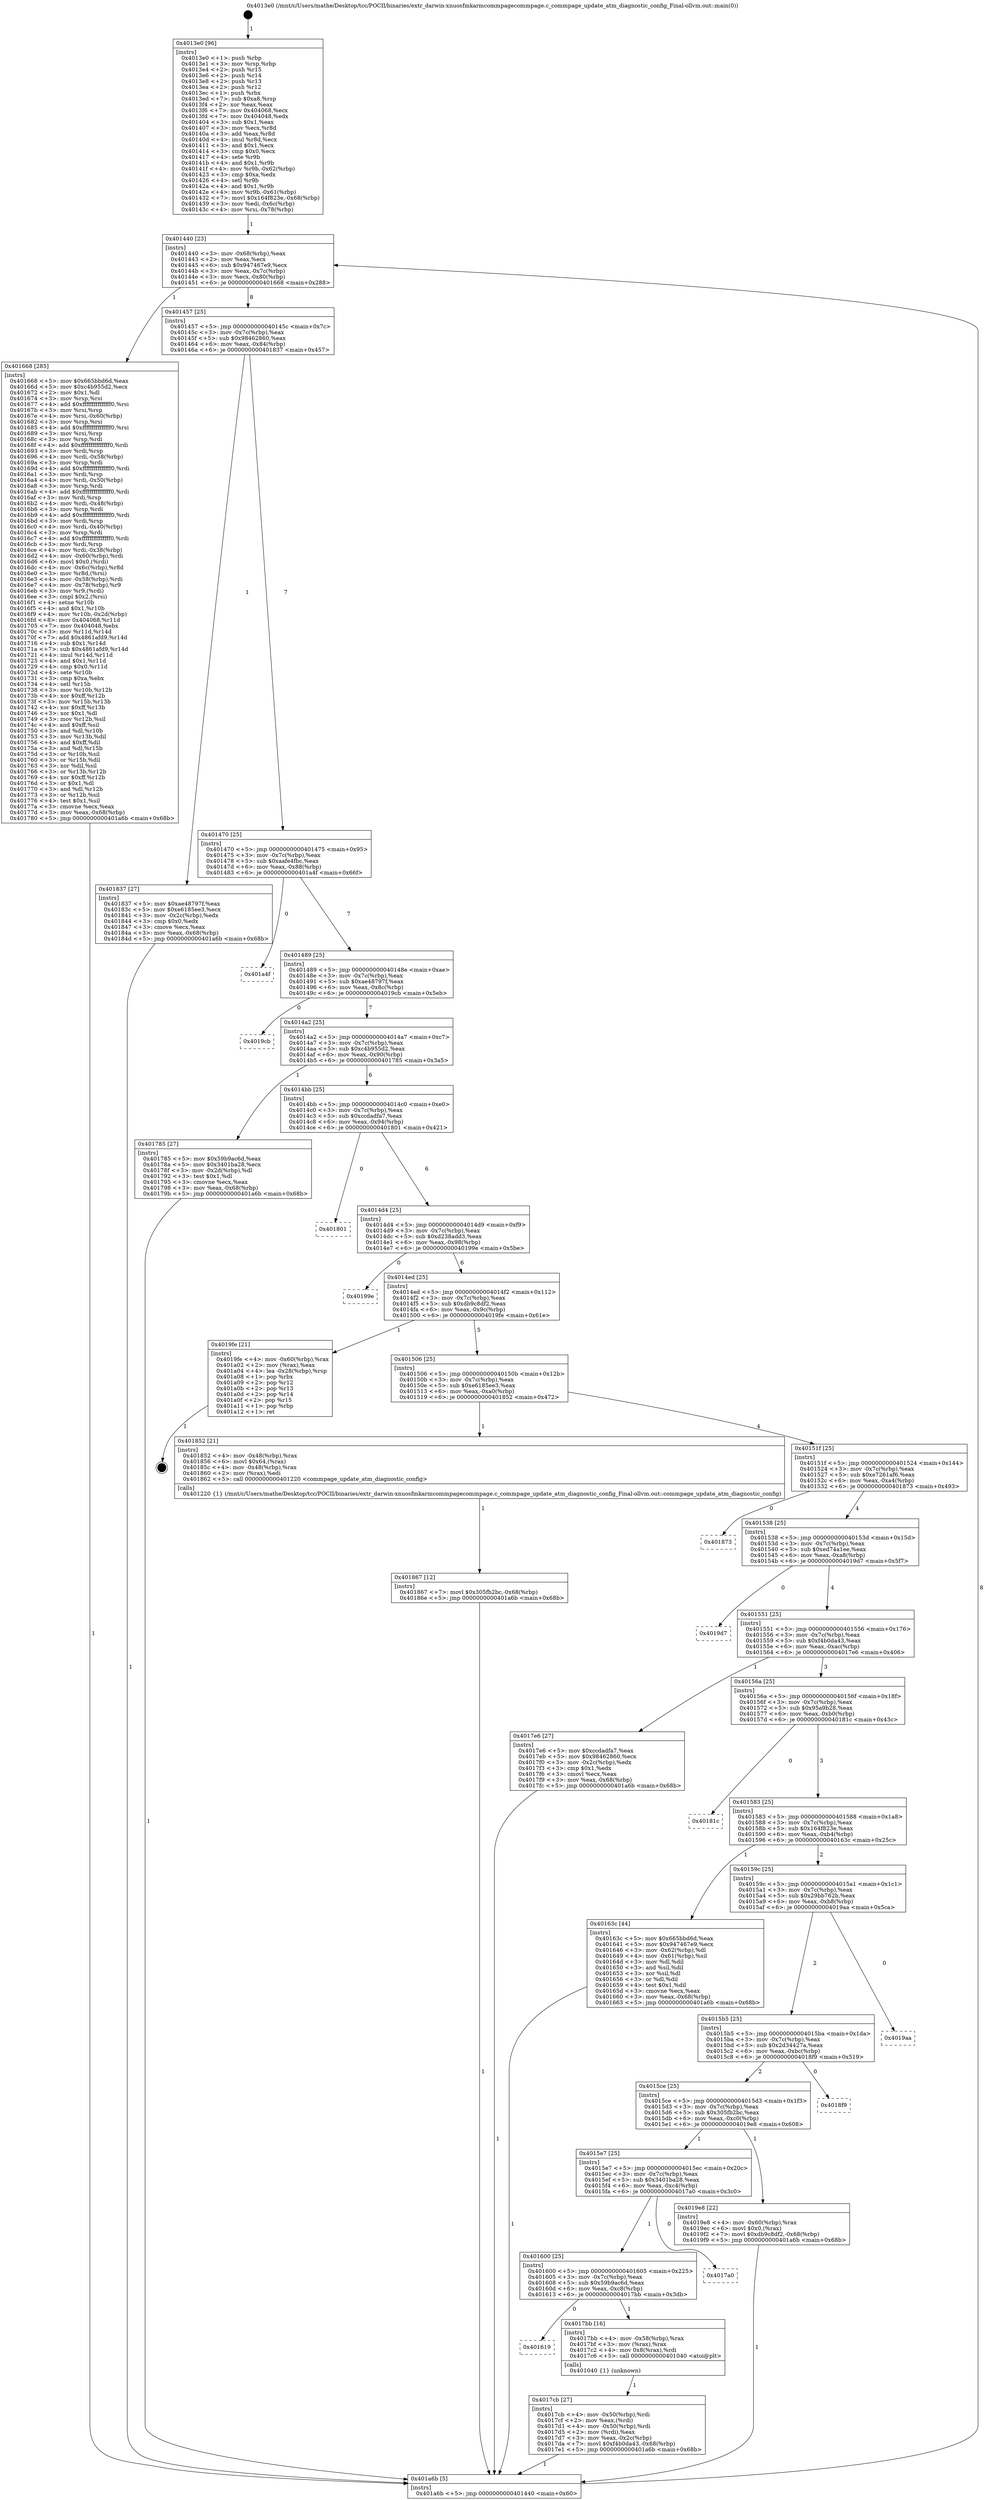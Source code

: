 digraph "0x4013e0" {
  label = "0x4013e0 (/mnt/c/Users/mathe/Desktop/tcc/POCII/binaries/extr_darwin-xnuosfmkarmcommpagecommpage.c_commpage_update_atm_diagnostic_config_Final-ollvm.out::main(0))"
  labelloc = "t"
  node[shape=record]

  Entry [label="",width=0.3,height=0.3,shape=circle,fillcolor=black,style=filled]
  "0x401440" [label="{
     0x401440 [23]\l
     | [instrs]\l
     &nbsp;&nbsp;0x401440 \<+3\>: mov -0x68(%rbp),%eax\l
     &nbsp;&nbsp;0x401443 \<+2\>: mov %eax,%ecx\l
     &nbsp;&nbsp;0x401445 \<+6\>: sub $0x947467e9,%ecx\l
     &nbsp;&nbsp;0x40144b \<+3\>: mov %eax,-0x7c(%rbp)\l
     &nbsp;&nbsp;0x40144e \<+3\>: mov %ecx,-0x80(%rbp)\l
     &nbsp;&nbsp;0x401451 \<+6\>: je 0000000000401668 \<main+0x288\>\l
  }"]
  "0x401668" [label="{
     0x401668 [285]\l
     | [instrs]\l
     &nbsp;&nbsp;0x401668 \<+5\>: mov $0x665bbd6d,%eax\l
     &nbsp;&nbsp;0x40166d \<+5\>: mov $0xc4b955d2,%ecx\l
     &nbsp;&nbsp;0x401672 \<+2\>: mov $0x1,%dl\l
     &nbsp;&nbsp;0x401674 \<+3\>: mov %rsp,%rsi\l
     &nbsp;&nbsp;0x401677 \<+4\>: add $0xfffffffffffffff0,%rsi\l
     &nbsp;&nbsp;0x40167b \<+3\>: mov %rsi,%rsp\l
     &nbsp;&nbsp;0x40167e \<+4\>: mov %rsi,-0x60(%rbp)\l
     &nbsp;&nbsp;0x401682 \<+3\>: mov %rsp,%rsi\l
     &nbsp;&nbsp;0x401685 \<+4\>: add $0xfffffffffffffff0,%rsi\l
     &nbsp;&nbsp;0x401689 \<+3\>: mov %rsi,%rsp\l
     &nbsp;&nbsp;0x40168c \<+3\>: mov %rsp,%rdi\l
     &nbsp;&nbsp;0x40168f \<+4\>: add $0xfffffffffffffff0,%rdi\l
     &nbsp;&nbsp;0x401693 \<+3\>: mov %rdi,%rsp\l
     &nbsp;&nbsp;0x401696 \<+4\>: mov %rdi,-0x58(%rbp)\l
     &nbsp;&nbsp;0x40169a \<+3\>: mov %rsp,%rdi\l
     &nbsp;&nbsp;0x40169d \<+4\>: add $0xfffffffffffffff0,%rdi\l
     &nbsp;&nbsp;0x4016a1 \<+3\>: mov %rdi,%rsp\l
     &nbsp;&nbsp;0x4016a4 \<+4\>: mov %rdi,-0x50(%rbp)\l
     &nbsp;&nbsp;0x4016a8 \<+3\>: mov %rsp,%rdi\l
     &nbsp;&nbsp;0x4016ab \<+4\>: add $0xfffffffffffffff0,%rdi\l
     &nbsp;&nbsp;0x4016af \<+3\>: mov %rdi,%rsp\l
     &nbsp;&nbsp;0x4016b2 \<+4\>: mov %rdi,-0x48(%rbp)\l
     &nbsp;&nbsp;0x4016b6 \<+3\>: mov %rsp,%rdi\l
     &nbsp;&nbsp;0x4016b9 \<+4\>: add $0xfffffffffffffff0,%rdi\l
     &nbsp;&nbsp;0x4016bd \<+3\>: mov %rdi,%rsp\l
     &nbsp;&nbsp;0x4016c0 \<+4\>: mov %rdi,-0x40(%rbp)\l
     &nbsp;&nbsp;0x4016c4 \<+3\>: mov %rsp,%rdi\l
     &nbsp;&nbsp;0x4016c7 \<+4\>: add $0xfffffffffffffff0,%rdi\l
     &nbsp;&nbsp;0x4016cb \<+3\>: mov %rdi,%rsp\l
     &nbsp;&nbsp;0x4016ce \<+4\>: mov %rdi,-0x38(%rbp)\l
     &nbsp;&nbsp;0x4016d2 \<+4\>: mov -0x60(%rbp),%rdi\l
     &nbsp;&nbsp;0x4016d6 \<+6\>: movl $0x0,(%rdi)\l
     &nbsp;&nbsp;0x4016dc \<+4\>: mov -0x6c(%rbp),%r8d\l
     &nbsp;&nbsp;0x4016e0 \<+3\>: mov %r8d,(%rsi)\l
     &nbsp;&nbsp;0x4016e3 \<+4\>: mov -0x58(%rbp),%rdi\l
     &nbsp;&nbsp;0x4016e7 \<+4\>: mov -0x78(%rbp),%r9\l
     &nbsp;&nbsp;0x4016eb \<+3\>: mov %r9,(%rdi)\l
     &nbsp;&nbsp;0x4016ee \<+3\>: cmpl $0x2,(%rsi)\l
     &nbsp;&nbsp;0x4016f1 \<+4\>: setne %r10b\l
     &nbsp;&nbsp;0x4016f5 \<+4\>: and $0x1,%r10b\l
     &nbsp;&nbsp;0x4016f9 \<+4\>: mov %r10b,-0x2d(%rbp)\l
     &nbsp;&nbsp;0x4016fd \<+8\>: mov 0x404068,%r11d\l
     &nbsp;&nbsp;0x401705 \<+7\>: mov 0x404048,%ebx\l
     &nbsp;&nbsp;0x40170c \<+3\>: mov %r11d,%r14d\l
     &nbsp;&nbsp;0x40170f \<+7\>: add $0x4861afd9,%r14d\l
     &nbsp;&nbsp;0x401716 \<+4\>: sub $0x1,%r14d\l
     &nbsp;&nbsp;0x40171a \<+7\>: sub $0x4861afd9,%r14d\l
     &nbsp;&nbsp;0x401721 \<+4\>: imul %r14d,%r11d\l
     &nbsp;&nbsp;0x401725 \<+4\>: and $0x1,%r11d\l
     &nbsp;&nbsp;0x401729 \<+4\>: cmp $0x0,%r11d\l
     &nbsp;&nbsp;0x40172d \<+4\>: sete %r10b\l
     &nbsp;&nbsp;0x401731 \<+3\>: cmp $0xa,%ebx\l
     &nbsp;&nbsp;0x401734 \<+4\>: setl %r15b\l
     &nbsp;&nbsp;0x401738 \<+3\>: mov %r10b,%r12b\l
     &nbsp;&nbsp;0x40173b \<+4\>: xor $0xff,%r12b\l
     &nbsp;&nbsp;0x40173f \<+3\>: mov %r15b,%r13b\l
     &nbsp;&nbsp;0x401742 \<+4\>: xor $0xff,%r13b\l
     &nbsp;&nbsp;0x401746 \<+3\>: xor $0x1,%dl\l
     &nbsp;&nbsp;0x401749 \<+3\>: mov %r12b,%sil\l
     &nbsp;&nbsp;0x40174c \<+4\>: and $0xff,%sil\l
     &nbsp;&nbsp;0x401750 \<+3\>: and %dl,%r10b\l
     &nbsp;&nbsp;0x401753 \<+3\>: mov %r13b,%dil\l
     &nbsp;&nbsp;0x401756 \<+4\>: and $0xff,%dil\l
     &nbsp;&nbsp;0x40175a \<+3\>: and %dl,%r15b\l
     &nbsp;&nbsp;0x40175d \<+3\>: or %r10b,%sil\l
     &nbsp;&nbsp;0x401760 \<+3\>: or %r15b,%dil\l
     &nbsp;&nbsp;0x401763 \<+3\>: xor %dil,%sil\l
     &nbsp;&nbsp;0x401766 \<+3\>: or %r13b,%r12b\l
     &nbsp;&nbsp;0x401769 \<+4\>: xor $0xff,%r12b\l
     &nbsp;&nbsp;0x40176d \<+3\>: or $0x1,%dl\l
     &nbsp;&nbsp;0x401770 \<+3\>: and %dl,%r12b\l
     &nbsp;&nbsp;0x401773 \<+3\>: or %r12b,%sil\l
     &nbsp;&nbsp;0x401776 \<+4\>: test $0x1,%sil\l
     &nbsp;&nbsp;0x40177a \<+3\>: cmovne %ecx,%eax\l
     &nbsp;&nbsp;0x40177d \<+3\>: mov %eax,-0x68(%rbp)\l
     &nbsp;&nbsp;0x401780 \<+5\>: jmp 0000000000401a6b \<main+0x68b\>\l
  }"]
  "0x401457" [label="{
     0x401457 [25]\l
     | [instrs]\l
     &nbsp;&nbsp;0x401457 \<+5\>: jmp 000000000040145c \<main+0x7c\>\l
     &nbsp;&nbsp;0x40145c \<+3\>: mov -0x7c(%rbp),%eax\l
     &nbsp;&nbsp;0x40145f \<+5\>: sub $0x98462860,%eax\l
     &nbsp;&nbsp;0x401464 \<+6\>: mov %eax,-0x84(%rbp)\l
     &nbsp;&nbsp;0x40146a \<+6\>: je 0000000000401837 \<main+0x457\>\l
  }"]
  Exit [label="",width=0.3,height=0.3,shape=circle,fillcolor=black,style=filled,peripheries=2]
  "0x401837" [label="{
     0x401837 [27]\l
     | [instrs]\l
     &nbsp;&nbsp;0x401837 \<+5\>: mov $0xae48797f,%eax\l
     &nbsp;&nbsp;0x40183c \<+5\>: mov $0xe6185ee3,%ecx\l
     &nbsp;&nbsp;0x401841 \<+3\>: mov -0x2c(%rbp),%edx\l
     &nbsp;&nbsp;0x401844 \<+3\>: cmp $0x0,%edx\l
     &nbsp;&nbsp;0x401847 \<+3\>: cmove %ecx,%eax\l
     &nbsp;&nbsp;0x40184a \<+3\>: mov %eax,-0x68(%rbp)\l
     &nbsp;&nbsp;0x40184d \<+5\>: jmp 0000000000401a6b \<main+0x68b\>\l
  }"]
  "0x401470" [label="{
     0x401470 [25]\l
     | [instrs]\l
     &nbsp;&nbsp;0x401470 \<+5\>: jmp 0000000000401475 \<main+0x95\>\l
     &nbsp;&nbsp;0x401475 \<+3\>: mov -0x7c(%rbp),%eax\l
     &nbsp;&nbsp;0x401478 \<+5\>: sub $0xaafe4fbc,%eax\l
     &nbsp;&nbsp;0x40147d \<+6\>: mov %eax,-0x88(%rbp)\l
     &nbsp;&nbsp;0x401483 \<+6\>: je 0000000000401a4f \<main+0x66f\>\l
  }"]
  "0x401867" [label="{
     0x401867 [12]\l
     | [instrs]\l
     &nbsp;&nbsp;0x401867 \<+7\>: movl $0x305fb2bc,-0x68(%rbp)\l
     &nbsp;&nbsp;0x40186e \<+5\>: jmp 0000000000401a6b \<main+0x68b\>\l
  }"]
  "0x401a4f" [label="{
     0x401a4f\l
  }", style=dashed]
  "0x401489" [label="{
     0x401489 [25]\l
     | [instrs]\l
     &nbsp;&nbsp;0x401489 \<+5\>: jmp 000000000040148e \<main+0xae\>\l
     &nbsp;&nbsp;0x40148e \<+3\>: mov -0x7c(%rbp),%eax\l
     &nbsp;&nbsp;0x401491 \<+5\>: sub $0xae48797f,%eax\l
     &nbsp;&nbsp;0x401496 \<+6\>: mov %eax,-0x8c(%rbp)\l
     &nbsp;&nbsp;0x40149c \<+6\>: je 00000000004019cb \<main+0x5eb\>\l
  }"]
  "0x4017cb" [label="{
     0x4017cb [27]\l
     | [instrs]\l
     &nbsp;&nbsp;0x4017cb \<+4\>: mov -0x50(%rbp),%rdi\l
     &nbsp;&nbsp;0x4017cf \<+2\>: mov %eax,(%rdi)\l
     &nbsp;&nbsp;0x4017d1 \<+4\>: mov -0x50(%rbp),%rdi\l
     &nbsp;&nbsp;0x4017d5 \<+2\>: mov (%rdi),%eax\l
     &nbsp;&nbsp;0x4017d7 \<+3\>: mov %eax,-0x2c(%rbp)\l
     &nbsp;&nbsp;0x4017da \<+7\>: movl $0xf4b0da43,-0x68(%rbp)\l
     &nbsp;&nbsp;0x4017e1 \<+5\>: jmp 0000000000401a6b \<main+0x68b\>\l
  }"]
  "0x4019cb" [label="{
     0x4019cb\l
  }", style=dashed]
  "0x4014a2" [label="{
     0x4014a2 [25]\l
     | [instrs]\l
     &nbsp;&nbsp;0x4014a2 \<+5\>: jmp 00000000004014a7 \<main+0xc7\>\l
     &nbsp;&nbsp;0x4014a7 \<+3\>: mov -0x7c(%rbp),%eax\l
     &nbsp;&nbsp;0x4014aa \<+5\>: sub $0xc4b955d2,%eax\l
     &nbsp;&nbsp;0x4014af \<+6\>: mov %eax,-0x90(%rbp)\l
     &nbsp;&nbsp;0x4014b5 \<+6\>: je 0000000000401785 \<main+0x3a5\>\l
  }"]
  "0x401619" [label="{
     0x401619\l
  }", style=dashed]
  "0x401785" [label="{
     0x401785 [27]\l
     | [instrs]\l
     &nbsp;&nbsp;0x401785 \<+5\>: mov $0x59b9ac6d,%eax\l
     &nbsp;&nbsp;0x40178a \<+5\>: mov $0x3401ba28,%ecx\l
     &nbsp;&nbsp;0x40178f \<+3\>: mov -0x2d(%rbp),%dl\l
     &nbsp;&nbsp;0x401792 \<+3\>: test $0x1,%dl\l
     &nbsp;&nbsp;0x401795 \<+3\>: cmovne %ecx,%eax\l
     &nbsp;&nbsp;0x401798 \<+3\>: mov %eax,-0x68(%rbp)\l
     &nbsp;&nbsp;0x40179b \<+5\>: jmp 0000000000401a6b \<main+0x68b\>\l
  }"]
  "0x4014bb" [label="{
     0x4014bb [25]\l
     | [instrs]\l
     &nbsp;&nbsp;0x4014bb \<+5\>: jmp 00000000004014c0 \<main+0xe0\>\l
     &nbsp;&nbsp;0x4014c0 \<+3\>: mov -0x7c(%rbp),%eax\l
     &nbsp;&nbsp;0x4014c3 \<+5\>: sub $0xccdadfa7,%eax\l
     &nbsp;&nbsp;0x4014c8 \<+6\>: mov %eax,-0x94(%rbp)\l
     &nbsp;&nbsp;0x4014ce \<+6\>: je 0000000000401801 \<main+0x421\>\l
  }"]
  "0x4017bb" [label="{
     0x4017bb [16]\l
     | [instrs]\l
     &nbsp;&nbsp;0x4017bb \<+4\>: mov -0x58(%rbp),%rax\l
     &nbsp;&nbsp;0x4017bf \<+3\>: mov (%rax),%rax\l
     &nbsp;&nbsp;0x4017c2 \<+4\>: mov 0x8(%rax),%rdi\l
     &nbsp;&nbsp;0x4017c6 \<+5\>: call 0000000000401040 \<atoi@plt\>\l
     | [calls]\l
     &nbsp;&nbsp;0x401040 \{1\} (unknown)\l
  }"]
  "0x401801" [label="{
     0x401801\l
  }", style=dashed]
  "0x4014d4" [label="{
     0x4014d4 [25]\l
     | [instrs]\l
     &nbsp;&nbsp;0x4014d4 \<+5\>: jmp 00000000004014d9 \<main+0xf9\>\l
     &nbsp;&nbsp;0x4014d9 \<+3\>: mov -0x7c(%rbp),%eax\l
     &nbsp;&nbsp;0x4014dc \<+5\>: sub $0xd238add3,%eax\l
     &nbsp;&nbsp;0x4014e1 \<+6\>: mov %eax,-0x98(%rbp)\l
     &nbsp;&nbsp;0x4014e7 \<+6\>: je 000000000040199e \<main+0x5be\>\l
  }"]
  "0x401600" [label="{
     0x401600 [25]\l
     | [instrs]\l
     &nbsp;&nbsp;0x401600 \<+5\>: jmp 0000000000401605 \<main+0x225\>\l
     &nbsp;&nbsp;0x401605 \<+3\>: mov -0x7c(%rbp),%eax\l
     &nbsp;&nbsp;0x401608 \<+5\>: sub $0x59b9ac6d,%eax\l
     &nbsp;&nbsp;0x40160d \<+6\>: mov %eax,-0xc8(%rbp)\l
     &nbsp;&nbsp;0x401613 \<+6\>: je 00000000004017bb \<main+0x3db\>\l
  }"]
  "0x40199e" [label="{
     0x40199e\l
  }", style=dashed]
  "0x4014ed" [label="{
     0x4014ed [25]\l
     | [instrs]\l
     &nbsp;&nbsp;0x4014ed \<+5\>: jmp 00000000004014f2 \<main+0x112\>\l
     &nbsp;&nbsp;0x4014f2 \<+3\>: mov -0x7c(%rbp),%eax\l
     &nbsp;&nbsp;0x4014f5 \<+5\>: sub $0xdb9c8df2,%eax\l
     &nbsp;&nbsp;0x4014fa \<+6\>: mov %eax,-0x9c(%rbp)\l
     &nbsp;&nbsp;0x401500 \<+6\>: je 00000000004019fe \<main+0x61e\>\l
  }"]
  "0x4017a0" [label="{
     0x4017a0\l
  }", style=dashed]
  "0x4019fe" [label="{
     0x4019fe [21]\l
     | [instrs]\l
     &nbsp;&nbsp;0x4019fe \<+4\>: mov -0x60(%rbp),%rax\l
     &nbsp;&nbsp;0x401a02 \<+2\>: mov (%rax),%eax\l
     &nbsp;&nbsp;0x401a04 \<+4\>: lea -0x28(%rbp),%rsp\l
     &nbsp;&nbsp;0x401a08 \<+1\>: pop %rbx\l
     &nbsp;&nbsp;0x401a09 \<+2\>: pop %r12\l
     &nbsp;&nbsp;0x401a0b \<+2\>: pop %r13\l
     &nbsp;&nbsp;0x401a0d \<+2\>: pop %r14\l
     &nbsp;&nbsp;0x401a0f \<+2\>: pop %r15\l
     &nbsp;&nbsp;0x401a11 \<+1\>: pop %rbp\l
     &nbsp;&nbsp;0x401a12 \<+1\>: ret\l
  }"]
  "0x401506" [label="{
     0x401506 [25]\l
     | [instrs]\l
     &nbsp;&nbsp;0x401506 \<+5\>: jmp 000000000040150b \<main+0x12b\>\l
     &nbsp;&nbsp;0x40150b \<+3\>: mov -0x7c(%rbp),%eax\l
     &nbsp;&nbsp;0x40150e \<+5\>: sub $0xe6185ee3,%eax\l
     &nbsp;&nbsp;0x401513 \<+6\>: mov %eax,-0xa0(%rbp)\l
     &nbsp;&nbsp;0x401519 \<+6\>: je 0000000000401852 \<main+0x472\>\l
  }"]
  "0x4015e7" [label="{
     0x4015e7 [25]\l
     | [instrs]\l
     &nbsp;&nbsp;0x4015e7 \<+5\>: jmp 00000000004015ec \<main+0x20c\>\l
     &nbsp;&nbsp;0x4015ec \<+3\>: mov -0x7c(%rbp),%eax\l
     &nbsp;&nbsp;0x4015ef \<+5\>: sub $0x3401ba28,%eax\l
     &nbsp;&nbsp;0x4015f4 \<+6\>: mov %eax,-0xc4(%rbp)\l
     &nbsp;&nbsp;0x4015fa \<+6\>: je 00000000004017a0 \<main+0x3c0\>\l
  }"]
  "0x401852" [label="{
     0x401852 [21]\l
     | [instrs]\l
     &nbsp;&nbsp;0x401852 \<+4\>: mov -0x48(%rbp),%rax\l
     &nbsp;&nbsp;0x401856 \<+6\>: movl $0x64,(%rax)\l
     &nbsp;&nbsp;0x40185c \<+4\>: mov -0x48(%rbp),%rax\l
     &nbsp;&nbsp;0x401860 \<+2\>: mov (%rax),%edi\l
     &nbsp;&nbsp;0x401862 \<+5\>: call 0000000000401220 \<commpage_update_atm_diagnostic_config\>\l
     | [calls]\l
     &nbsp;&nbsp;0x401220 \{1\} (/mnt/c/Users/mathe/Desktop/tcc/POCII/binaries/extr_darwin-xnuosfmkarmcommpagecommpage.c_commpage_update_atm_diagnostic_config_Final-ollvm.out::commpage_update_atm_diagnostic_config)\l
  }"]
  "0x40151f" [label="{
     0x40151f [25]\l
     | [instrs]\l
     &nbsp;&nbsp;0x40151f \<+5\>: jmp 0000000000401524 \<main+0x144\>\l
     &nbsp;&nbsp;0x401524 \<+3\>: mov -0x7c(%rbp),%eax\l
     &nbsp;&nbsp;0x401527 \<+5\>: sub $0xe7261af6,%eax\l
     &nbsp;&nbsp;0x40152c \<+6\>: mov %eax,-0xa4(%rbp)\l
     &nbsp;&nbsp;0x401532 \<+6\>: je 0000000000401873 \<main+0x493\>\l
  }"]
  "0x4019e8" [label="{
     0x4019e8 [22]\l
     | [instrs]\l
     &nbsp;&nbsp;0x4019e8 \<+4\>: mov -0x60(%rbp),%rax\l
     &nbsp;&nbsp;0x4019ec \<+6\>: movl $0x0,(%rax)\l
     &nbsp;&nbsp;0x4019f2 \<+7\>: movl $0xdb9c8df2,-0x68(%rbp)\l
     &nbsp;&nbsp;0x4019f9 \<+5\>: jmp 0000000000401a6b \<main+0x68b\>\l
  }"]
  "0x401873" [label="{
     0x401873\l
  }", style=dashed]
  "0x401538" [label="{
     0x401538 [25]\l
     | [instrs]\l
     &nbsp;&nbsp;0x401538 \<+5\>: jmp 000000000040153d \<main+0x15d\>\l
     &nbsp;&nbsp;0x40153d \<+3\>: mov -0x7c(%rbp),%eax\l
     &nbsp;&nbsp;0x401540 \<+5\>: sub $0xed74a1ee,%eax\l
     &nbsp;&nbsp;0x401545 \<+6\>: mov %eax,-0xa8(%rbp)\l
     &nbsp;&nbsp;0x40154b \<+6\>: je 00000000004019d7 \<main+0x5f7\>\l
  }"]
  "0x4015ce" [label="{
     0x4015ce [25]\l
     | [instrs]\l
     &nbsp;&nbsp;0x4015ce \<+5\>: jmp 00000000004015d3 \<main+0x1f3\>\l
     &nbsp;&nbsp;0x4015d3 \<+3\>: mov -0x7c(%rbp),%eax\l
     &nbsp;&nbsp;0x4015d6 \<+5\>: sub $0x305fb2bc,%eax\l
     &nbsp;&nbsp;0x4015db \<+6\>: mov %eax,-0xc0(%rbp)\l
     &nbsp;&nbsp;0x4015e1 \<+6\>: je 00000000004019e8 \<main+0x608\>\l
  }"]
  "0x4019d7" [label="{
     0x4019d7\l
  }", style=dashed]
  "0x401551" [label="{
     0x401551 [25]\l
     | [instrs]\l
     &nbsp;&nbsp;0x401551 \<+5\>: jmp 0000000000401556 \<main+0x176\>\l
     &nbsp;&nbsp;0x401556 \<+3\>: mov -0x7c(%rbp),%eax\l
     &nbsp;&nbsp;0x401559 \<+5\>: sub $0xf4b0da43,%eax\l
     &nbsp;&nbsp;0x40155e \<+6\>: mov %eax,-0xac(%rbp)\l
     &nbsp;&nbsp;0x401564 \<+6\>: je 00000000004017e6 \<main+0x406\>\l
  }"]
  "0x4018f9" [label="{
     0x4018f9\l
  }", style=dashed]
  "0x4017e6" [label="{
     0x4017e6 [27]\l
     | [instrs]\l
     &nbsp;&nbsp;0x4017e6 \<+5\>: mov $0xccdadfa7,%eax\l
     &nbsp;&nbsp;0x4017eb \<+5\>: mov $0x98462860,%ecx\l
     &nbsp;&nbsp;0x4017f0 \<+3\>: mov -0x2c(%rbp),%edx\l
     &nbsp;&nbsp;0x4017f3 \<+3\>: cmp $0x1,%edx\l
     &nbsp;&nbsp;0x4017f6 \<+3\>: cmovl %ecx,%eax\l
     &nbsp;&nbsp;0x4017f9 \<+3\>: mov %eax,-0x68(%rbp)\l
     &nbsp;&nbsp;0x4017fc \<+5\>: jmp 0000000000401a6b \<main+0x68b\>\l
  }"]
  "0x40156a" [label="{
     0x40156a [25]\l
     | [instrs]\l
     &nbsp;&nbsp;0x40156a \<+5\>: jmp 000000000040156f \<main+0x18f\>\l
     &nbsp;&nbsp;0x40156f \<+3\>: mov -0x7c(%rbp),%eax\l
     &nbsp;&nbsp;0x401572 \<+5\>: sub $0x95a9b28,%eax\l
     &nbsp;&nbsp;0x401577 \<+6\>: mov %eax,-0xb0(%rbp)\l
     &nbsp;&nbsp;0x40157d \<+6\>: je 000000000040181c \<main+0x43c\>\l
  }"]
  "0x4015b5" [label="{
     0x4015b5 [25]\l
     | [instrs]\l
     &nbsp;&nbsp;0x4015b5 \<+5\>: jmp 00000000004015ba \<main+0x1da\>\l
     &nbsp;&nbsp;0x4015ba \<+3\>: mov -0x7c(%rbp),%eax\l
     &nbsp;&nbsp;0x4015bd \<+5\>: sub $0x2d34427a,%eax\l
     &nbsp;&nbsp;0x4015c2 \<+6\>: mov %eax,-0xbc(%rbp)\l
     &nbsp;&nbsp;0x4015c8 \<+6\>: je 00000000004018f9 \<main+0x519\>\l
  }"]
  "0x40181c" [label="{
     0x40181c\l
  }", style=dashed]
  "0x401583" [label="{
     0x401583 [25]\l
     | [instrs]\l
     &nbsp;&nbsp;0x401583 \<+5\>: jmp 0000000000401588 \<main+0x1a8\>\l
     &nbsp;&nbsp;0x401588 \<+3\>: mov -0x7c(%rbp),%eax\l
     &nbsp;&nbsp;0x40158b \<+5\>: sub $0x164f823e,%eax\l
     &nbsp;&nbsp;0x401590 \<+6\>: mov %eax,-0xb4(%rbp)\l
     &nbsp;&nbsp;0x401596 \<+6\>: je 000000000040163c \<main+0x25c\>\l
  }"]
  "0x4019aa" [label="{
     0x4019aa\l
  }", style=dashed]
  "0x40163c" [label="{
     0x40163c [44]\l
     | [instrs]\l
     &nbsp;&nbsp;0x40163c \<+5\>: mov $0x665bbd6d,%eax\l
     &nbsp;&nbsp;0x401641 \<+5\>: mov $0x947467e9,%ecx\l
     &nbsp;&nbsp;0x401646 \<+3\>: mov -0x62(%rbp),%dl\l
     &nbsp;&nbsp;0x401649 \<+4\>: mov -0x61(%rbp),%sil\l
     &nbsp;&nbsp;0x40164d \<+3\>: mov %dl,%dil\l
     &nbsp;&nbsp;0x401650 \<+3\>: and %sil,%dil\l
     &nbsp;&nbsp;0x401653 \<+3\>: xor %sil,%dl\l
     &nbsp;&nbsp;0x401656 \<+3\>: or %dl,%dil\l
     &nbsp;&nbsp;0x401659 \<+4\>: test $0x1,%dil\l
     &nbsp;&nbsp;0x40165d \<+3\>: cmovne %ecx,%eax\l
     &nbsp;&nbsp;0x401660 \<+3\>: mov %eax,-0x68(%rbp)\l
     &nbsp;&nbsp;0x401663 \<+5\>: jmp 0000000000401a6b \<main+0x68b\>\l
  }"]
  "0x40159c" [label="{
     0x40159c [25]\l
     | [instrs]\l
     &nbsp;&nbsp;0x40159c \<+5\>: jmp 00000000004015a1 \<main+0x1c1\>\l
     &nbsp;&nbsp;0x4015a1 \<+3\>: mov -0x7c(%rbp),%eax\l
     &nbsp;&nbsp;0x4015a4 \<+5\>: sub $0x29bb762b,%eax\l
     &nbsp;&nbsp;0x4015a9 \<+6\>: mov %eax,-0xb8(%rbp)\l
     &nbsp;&nbsp;0x4015af \<+6\>: je 00000000004019aa \<main+0x5ca\>\l
  }"]
  "0x401a6b" [label="{
     0x401a6b [5]\l
     | [instrs]\l
     &nbsp;&nbsp;0x401a6b \<+5\>: jmp 0000000000401440 \<main+0x60\>\l
  }"]
  "0x4013e0" [label="{
     0x4013e0 [96]\l
     | [instrs]\l
     &nbsp;&nbsp;0x4013e0 \<+1\>: push %rbp\l
     &nbsp;&nbsp;0x4013e1 \<+3\>: mov %rsp,%rbp\l
     &nbsp;&nbsp;0x4013e4 \<+2\>: push %r15\l
     &nbsp;&nbsp;0x4013e6 \<+2\>: push %r14\l
     &nbsp;&nbsp;0x4013e8 \<+2\>: push %r13\l
     &nbsp;&nbsp;0x4013ea \<+2\>: push %r12\l
     &nbsp;&nbsp;0x4013ec \<+1\>: push %rbx\l
     &nbsp;&nbsp;0x4013ed \<+7\>: sub $0xa8,%rsp\l
     &nbsp;&nbsp;0x4013f4 \<+2\>: xor %eax,%eax\l
     &nbsp;&nbsp;0x4013f6 \<+7\>: mov 0x404068,%ecx\l
     &nbsp;&nbsp;0x4013fd \<+7\>: mov 0x404048,%edx\l
     &nbsp;&nbsp;0x401404 \<+3\>: sub $0x1,%eax\l
     &nbsp;&nbsp;0x401407 \<+3\>: mov %ecx,%r8d\l
     &nbsp;&nbsp;0x40140a \<+3\>: add %eax,%r8d\l
     &nbsp;&nbsp;0x40140d \<+4\>: imul %r8d,%ecx\l
     &nbsp;&nbsp;0x401411 \<+3\>: and $0x1,%ecx\l
     &nbsp;&nbsp;0x401414 \<+3\>: cmp $0x0,%ecx\l
     &nbsp;&nbsp;0x401417 \<+4\>: sete %r9b\l
     &nbsp;&nbsp;0x40141b \<+4\>: and $0x1,%r9b\l
     &nbsp;&nbsp;0x40141f \<+4\>: mov %r9b,-0x62(%rbp)\l
     &nbsp;&nbsp;0x401423 \<+3\>: cmp $0xa,%edx\l
     &nbsp;&nbsp;0x401426 \<+4\>: setl %r9b\l
     &nbsp;&nbsp;0x40142a \<+4\>: and $0x1,%r9b\l
     &nbsp;&nbsp;0x40142e \<+4\>: mov %r9b,-0x61(%rbp)\l
     &nbsp;&nbsp;0x401432 \<+7\>: movl $0x164f823e,-0x68(%rbp)\l
     &nbsp;&nbsp;0x401439 \<+3\>: mov %edi,-0x6c(%rbp)\l
     &nbsp;&nbsp;0x40143c \<+4\>: mov %rsi,-0x78(%rbp)\l
  }"]
  Entry -> "0x4013e0" [label=" 1"]
  "0x401440" -> "0x401668" [label=" 1"]
  "0x401440" -> "0x401457" [label=" 8"]
  "0x4019fe" -> Exit [label=" 1"]
  "0x401457" -> "0x401837" [label=" 1"]
  "0x401457" -> "0x401470" [label=" 7"]
  "0x4019e8" -> "0x401a6b" [label=" 1"]
  "0x401470" -> "0x401a4f" [label=" 0"]
  "0x401470" -> "0x401489" [label=" 7"]
  "0x401867" -> "0x401a6b" [label=" 1"]
  "0x401489" -> "0x4019cb" [label=" 0"]
  "0x401489" -> "0x4014a2" [label=" 7"]
  "0x401852" -> "0x401867" [label=" 1"]
  "0x4014a2" -> "0x401785" [label=" 1"]
  "0x4014a2" -> "0x4014bb" [label=" 6"]
  "0x401837" -> "0x401a6b" [label=" 1"]
  "0x4014bb" -> "0x401801" [label=" 0"]
  "0x4014bb" -> "0x4014d4" [label=" 6"]
  "0x4017e6" -> "0x401a6b" [label=" 1"]
  "0x4014d4" -> "0x40199e" [label=" 0"]
  "0x4014d4" -> "0x4014ed" [label=" 6"]
  "0x4017bb" -> "0x4017cb" [label=" 1"]
  "0x4014ed" -> "0x4019fe" [label=" 1"]
  "0x4014ed" -> "0x401506" [label=" 5"]
  "0x401600" -> "0x401619" [label=" 0"]
  "0x401506" -> "0x401852" [label=" 1"]
  "0x401506" -> "0x40151f" [label=" 4"]
  "0x4017cb" -> "0x401a6b" [label=" 1"]
  "0x40151f" -> "0x401873" [label=" 0"]
  "0x40151f" -> "0x401538" [label=" 4"]
  "0x4015e7" -> "0x401600" [label=" 1"]
  "0x401538" -> "0x4019d7" [label=" 0"]
  "0x401538" -> "0x401551" [label=" 4"]
  "0x401600" -> "0x4017bb" [label=" 1"]
  "0x401551" -> "0x4017e6" [label=" 1"]
  "0x401551" -> "0x40156a" [label=" 3"]
  "0x4015ce" -> "0x4015e7" [label=" 1"]
  "0x40156a" -> "0x40181c" [label=" 0"]
  "0x40156a" -> "0x401583" [label=" 3"]
  "0x4015e7" -> "0x4017a0" [label=" 0"]
  "0x401583" -> "0x40163c" [label=" 1"]
  "0x401583" -> "0x40159c" [label=" 2"]
  "0x40163c" -> "0x401a6b" [label=" 1"]
  "0x4013e0" -> "0x401440" [label=" 1"]
  "0x401a6b" -> "0x401440" [label=" 8"]
  "0x4015b5" -> "0x4015ce" [label=" 2"]
  "0x401668" -> "0x401a6b" [label=" 1"]
  "0x401785" -> "0x401a6b" [label=" 1"]
  "0x4015b5" -> "0x4018f9" [label=" 0"]
  "0x40159c" -> "0x4019aa" [label=" 0"]
  "0x40159c" -> "0x4015b5" [label=" 2"]
  "0x4015ce" -> "0x4019e8" [label=" 1"]
}

